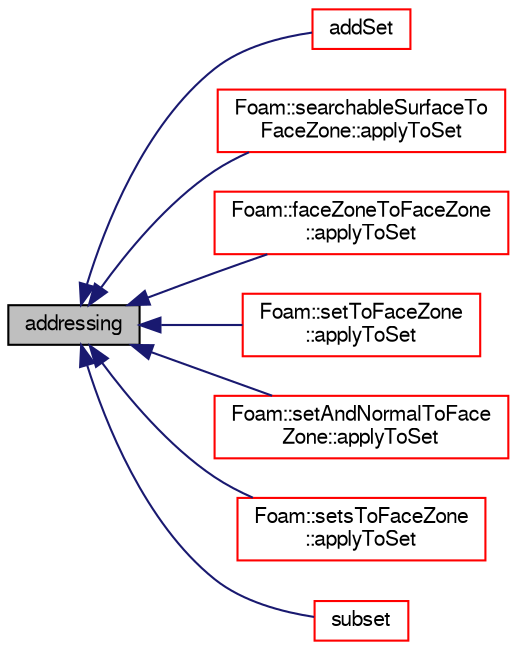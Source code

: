 digraph "addressing"
{
  bgcolor="transparent";
  edge [fontname="FreeSans",fontsize="10",labelfontname="FreeSans",labelfontsize="10"];
  node [fontname="FreeSans",fontsize="10",shape=record];
  rankdir="LR";
  Node1296 [label="addressing",height=0.2,width=0.4,color="black", fillcolor="grey75", style="filled", fontcolor="black"];
  Node1296 -> Node1297 [dir="back",color="midnightblue",fontsize="10",style="solid",fontname="FreeSans"];
  Node1297 [label="addSet",height=0.2,width=0.4,color="red",URL="$a25450.html#aac9372868e32f2c7de8b956890f035c2",tooltip="Add elements present in set. "];
  Node1296 -> Node1299 [dir="back",color="midnightblue",fontsize="10",style="solid",fontname="FreeSans"];
  Node1299 [label="Foam::searchableSurfaceTo\lFaceZone::applyToSet",height=0.2,width=0.4,color="red",URL="$a25386.html#a2d6074569c50892cef0d0f02422c89d1"];
  Node1296 -> Node1302 [dir="back",color="midnightblue",fontsize="10",style="solid",fontname="FreeSans"];
  Node1302 [label="Foam::faceZoneToFaceZone\l::applyToSet",height=0.2,width=0.4,color="red",URL="$a25382.html#a2d6074569c50892cef0d0f02422c89d1"];
  Node1296 -> Node1305 [dir="back",color="midnightblue",fontsize="10",style="solid",fontname="FreeSans"];
  Node1305 [label="Foam::setToFaceZone\l::applyToSet",height=0.2,width=0.4,color="red",URL="$a25398.html#a2d6074569c50892cef0d0f02422c89d1"];
  Node1296 -> Node1308 [dir="back",color="midnightblue",fontsize="10",style="solid",fontname="FreeSans"];
  Node1308 [label="Foam::setAndNormalToFace\lZone::applyToSet",height=0.2,width=0.4,color="red",URL="$a25390.html#a2d6074569c50892cef0d0f02422c89d1"];
  Node1296 -> Node1311 [dir="back",color="midnightblue",fontsize="10",style="solid",fontname="FreeSans"];
  Node1311 [label="Foam::setsToFaceZone\l::applyToSet",height=0.2,width=0.4,color="red",URL="$a25394.html#a2d6074569c50892cef0d0f02422c89d1"];
  Node1296 -> Node1314 [dir="back",color="midnightblue",fontsize="10",style="solid",fontname="FreeSans"];
  Node1314 [label="subset",height=0.2,width=0.4,color="red",URL="$a25450.html#aca3bc27ef071fc2fccd797b459d8d979",tooltip="Subset contents. Only elements present in both sets remain. "];
}
